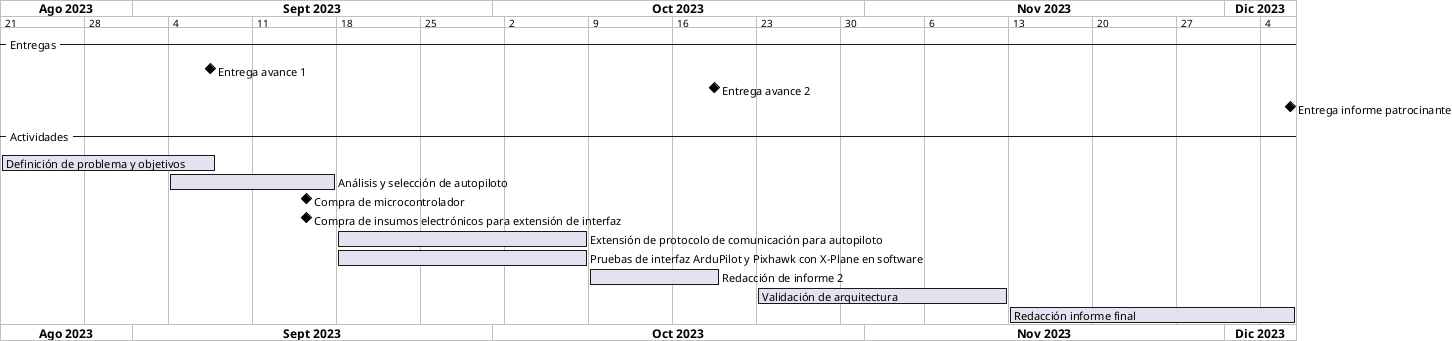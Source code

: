 @startgantt
Project starts 2023-08-21
language es
printscale weekly with calendar date zoom 3

-- Entregas --
[Entrega avance 1] happens at 2023-09-07
[Entrega avance 2] happens at 2023-10-19
[Entrega informe patrocinante] happens at 2023-12-06

-- Actividades --
[Definición de problema y objetivos] starts at D+0 and ends 2023-09-07
[Análisis y selección de autopiloto] starts at D+14 and lasts 2 weeks
[Compra de microcontrolador] happens at 2023-09-15
[Compra de insumos electrónicos para extensión de interfaz] happens at 2023-09-15
[Extensión de protocolo de comunicación para autopiloto] starts at D+28 and lasts 3 weeks
[Pruebas de interfaz ArduPilot y Pixhawk con X-Plane en software] starts at D+28 and lasts 3 weeks
[Redacción de informe 2] starts at 2023-10-09 and ends 2023-10-19
[Validación de arquitectura] starts at 2023-10-23 and lasts 3 weeks
[Redacción informe final] starts at 2023-11-13 and ends 2023-12-06

@endgantt